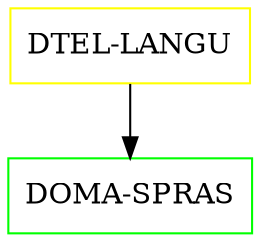 digraph G {
  "DTEL-LANGU" [shape=box,color=yellow];
  "DOMA-SPRAS" [shape=box,color=green,URL="./DOMA_SPRAS.html"];
  "DTEL-LANGU" -> "DOMA-SPRAS";
}
